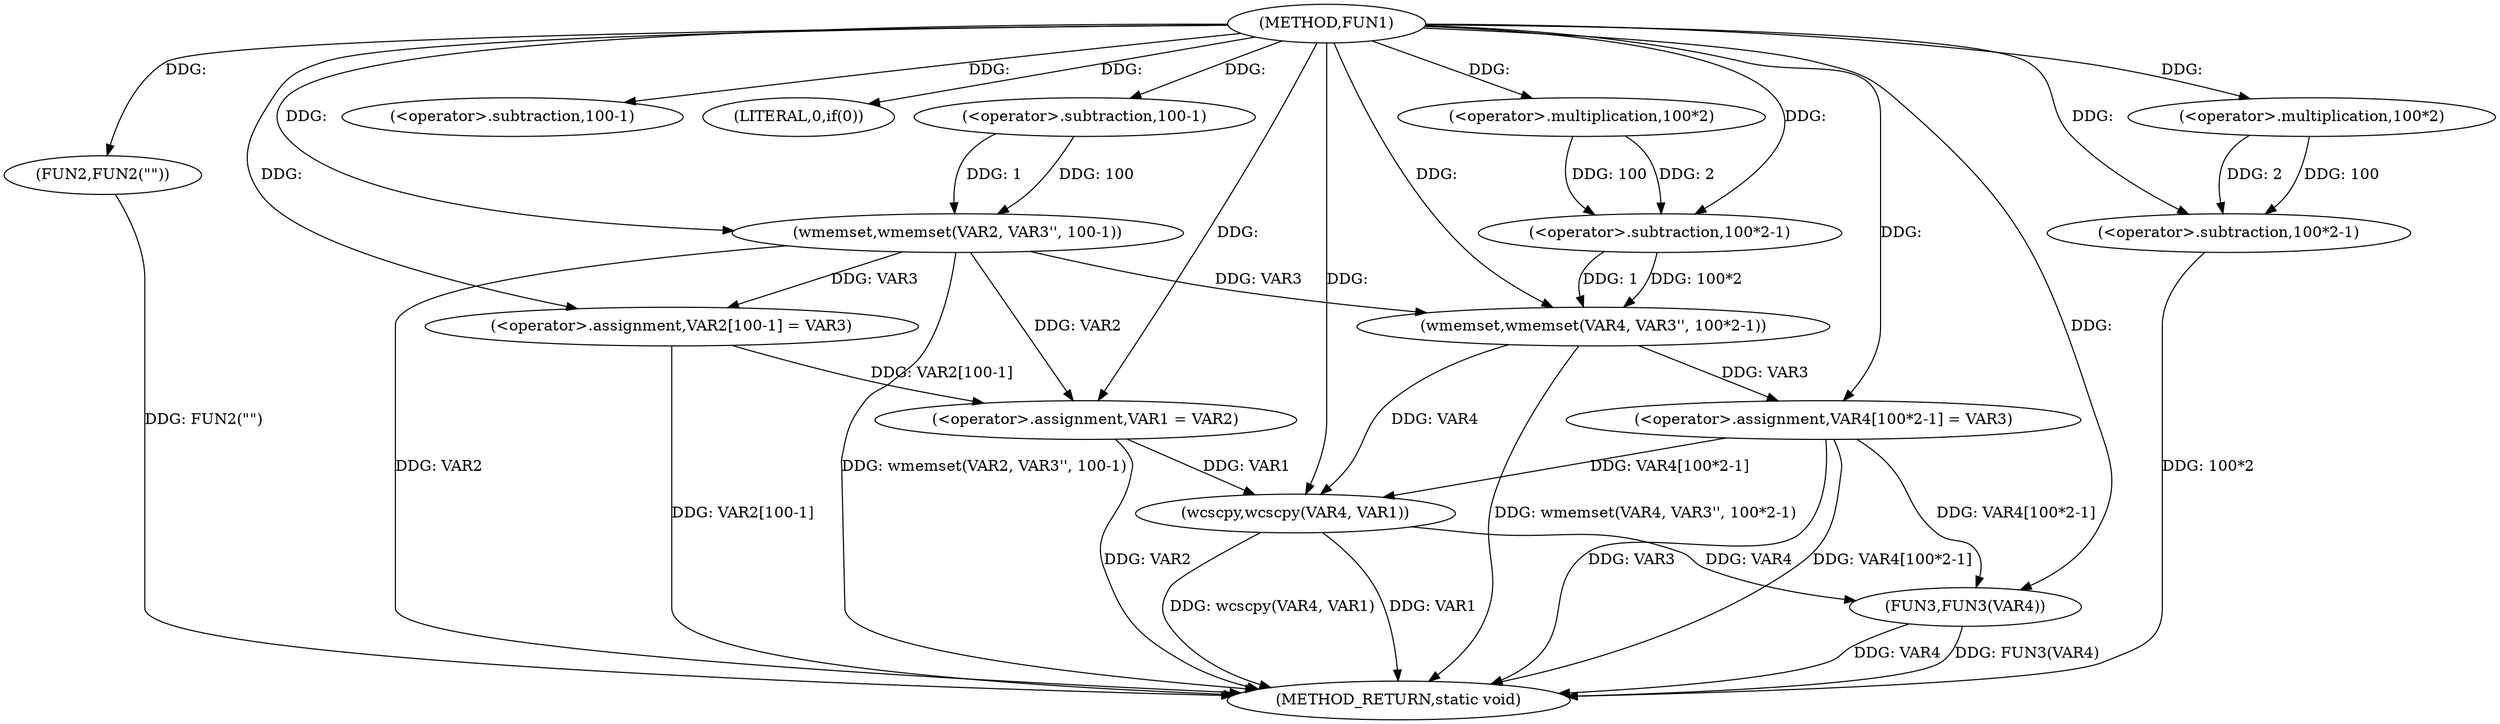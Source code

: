 digraph FUN1 {  
"1000100" [label = "(METHOD,FUN1)" ]
"1000151" [label = "(METHOD_RETURN,static void)" ]
"1000104" [label = "(wmemset,wmemset(VAR2, VAR3'', 100-1))" ]
"1000107" [label = "(<operator>.subtraction,100-1)" ]
"1000110" [label = "(<operator>.assignment,VAR2[100-1] = VAR3)" ]
"1000113" [label = "(<operator>.subtraction,100-1)" ]
"1000118" [label = "(LITERAL,0,if(0))" ]
"1000120" [label = "(FUN2,FUN2(\"\"))" ]
"1000124" [label = "(<operator>.assignment,VAR1 = VAR2)" ]
"1000129" [label = "(wmemset,wmemset(VAR4, VAR3'', 100*2-1))" ]
"1000132" [label = "(<operator>.subtraction,100*2-1)" ]
"1000133" [label = "(<operator>.multiplication,100*2)" ]
"1000137" [label = "(<operator>.assignment,VAR4[100*2-1] = VAR3)" ]
"1000140" [label = "(<operator>.subtraction,100*2-1)" ]
"1000141" [label = "(<operator>.multiplication,100*2)" ]
"1000146" [label = "(wcscpy,wcscpy(VAR4, VAR1))" ]
"1000149" [label = "(FUN3,FUN3(VAR4))" ]
  "1000124" -> "1000151"  [ label = "DDG: VAR2"] 
  "1000104" -> "1000151"  [ label = "DDG: wmemset(VAR2, VAR3'', 100-1)"] 
  "1000104" -> "1000151"  [ label = "DDG: VAR2"] 
  "1000140" -> "1000151"  [ label = "DDG: 100*2"] 
  "1000129" -> "1000151"  [ label = "DDG: wmemset(VAR4, VAR3'', 100*2-1)"] 
  "1000137" -> "1000151"  [ label = "DDG: VAR3"] 
  "1000149" -> "1000151"  [ label = "DDG: VAR4"] 
  "1000137" -> "1000151"  [ label = "DDG: VAR4[100*2-1]"] 
  "1000146" -> "1000151"  [ label = "DDG: wcscpy(VAR4, VAR1)"] 
  "1000110" -> "1000151"  [ label = "DDG: VAR2[100-1]"] 
  "1000149" -> "1000151"  [ label = "DDG: FUN3(VAR4)"] 
  "1000146" -> "1000151"  [ label = "DDG: VAR1"] 
  "1000120" -> "1000151"  [ label = "DDG: FUN2(\"\")"] 
  "1000100" -> "1000104"  [ label = "DDG: "] 
  "1000107" -> "1000104"  [ label = "DDG: 100"] 
  "1000107" -> "1000104"  [ label = "DDG: 1"] 
  "1000100" -> "1000107"  [ label = "DDG: "] 
  "1000104" -> "1000110"  [ label = "DDG: VAR3"] 
  "1000100" -> "1000110"  [ label = "DDG: "] 
  "1000100" -> "1000113"  [ label = "DDG: "] 
  "1000100" -> "1000118"  [ label = "DDG: "] 
  "1000100" -> "1000120"  [ label = "DDG: "] 
  "1000104" -> "1000124"  [ label = "DDG: VAR2"] 
  "1000110" -> "1000124"  [ label = "DDG: VAR2[100-1]"] 
  "1000100" -> "1000124"  [ label = "DDG: "] 
  "1000100" -> "1000129"  [ label = "DDG: "] 
  "1000104" -> "1000129"  [ label = "DDG: VAR3"] 
  "1000132" -> "1000129"  [ label = "DDG: 100*2"] 
  "1000132" -> "1000129"  [ label = "DDG: 1"] 
  "1000133" -> "1000132"  [ label = "DDG: 100"] 
  "1000133" -> "1000132"  [ label = "DDG: 2"] 
  "1000100" -> "1000133"  [ label = "DDG: "] 
  "1000100" -> "1000132"  [ label = "DDG: "] 
  "1000129" -> "1000137"  [ label = "DDG: VAR3"] 
  "1000100" -> "1000137"  [ label = "DDG: "] 
  "1000141" -> "1000140"  [ label = "DDG: 100"] 
  "1000141" -> "1000140"  [ label = "DDG: 2"] 
  "1000100" -> "1000141"  [ label = "DDG: "] 
  "1000100" -> "1000140"  [ label = "DDG: "] 
  "1000129" -> "1000146"  [ label = "DDG: VAR4"] 
  "1000137" -> "1000146"  [ label = "DDG: VAR4[100*2-1]"] 
  "1000100" -> "1000146"  [ label = "DDG: "] 
  "1000124" -> "1000146"  [ label = "DDG: VAR1"] 
  "1000137" -> "1000149"  [ label = "DDG: VAR4[100*2-1]"] 
  "1000146" -> "1000149"  [ label = "DDG: VAR4"] 
  "1000100" -> "1000149"  [ label = "DDG: "] 
}
